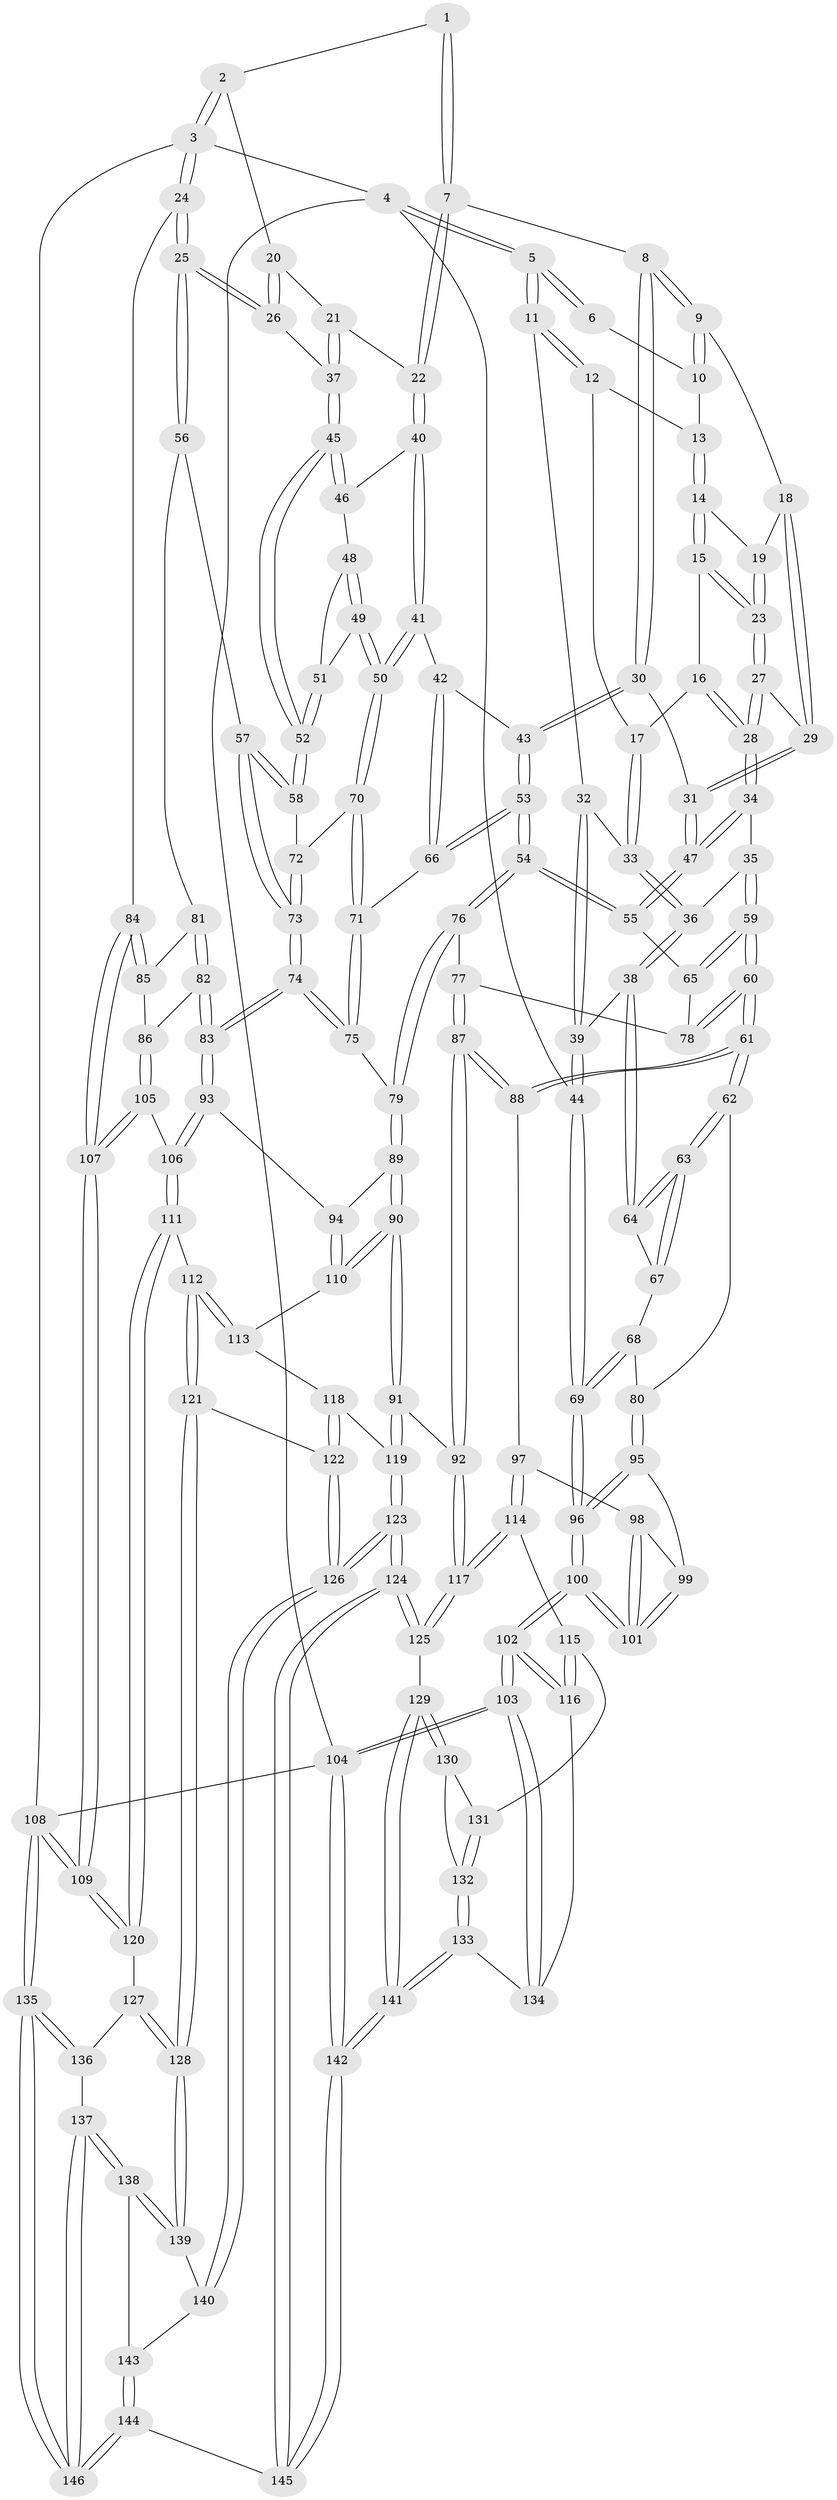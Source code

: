 // Generated by graph-tools (version 1.1) at 2025/38/03/09/25 02:38:49]
// undirected, 146 vertices, 362 edges
graph export_dot {
graph [start="1"]
  node [color=gray90,style=filled];
  1 [pos="+0.5585917851043662+0"];
  2 [pos="+0.8325165134691639+0"];
  3 [pos="+1+0"];
  4 [pos="+0+0"];
  5 [pos="+0+0"];
  6 [pos="+0.41012277811279724+0"];
  7 [pos="+0.54064119940581+0.106006305077903"];
  8 [pos="+0.5264401819342202+0.11468508615010002"];
  9 [pos="+0.41606332284493147+0.04039646132201044"];
  10 [pos="+0.3996664843896542+0"];
  11 [pos="+0+0"];
  12 [pos="+0.2782804509914981+0.04411798632873335"];
  13 [pos="+0.2867455125471632+0.04939660240536918"];
  14 [pos="+0.2907321573699649+0.06192140980435183"];
  15 [pos="+0.2746739195616262+0.09203169323950972"];
  16 [pos="+0.2690695748658539+0.09894547832546015"];
  17 [pos="+0.21576884600178778+0.10726074178521541"];
  18 [pos="+0.3857230790199089+0.07885666451506662"];
  19 [pos="+0.3139568495883896+0.07661966345148616"];
  20 [pos="+0.8109710758570766+0"];
  21 [pos="+0.7266403653116442+0.06388470044592251"];
  22 [pos="+0.6991382345811991+0.09709193723616708"];
  23 [pos="+0.31497152528983763+0.11961951363837194"];
  24 [pos="+1+0.24580199787465123"];
  25 [pos="+1+0.2468816932590189"];
  26 [pos="+0.9088526686823688+0.202806519162692"];
  27 [pos="+0.3290581243869841+0.17526037792701432"];
  28 [pos="+0.30474761953258483+0.19008690971704803"];
  29 [pos="+0.3643138325649631+0.1647372862109255"];
  30 [pos="+0.49936190336880953+0.19541423726231477"];
  31 [pos="+0.45185775022813335+0.20786794458725918"];
  32 [pos="+0.06714317909385618+0.005090466636518557"];
  33 [pos="+0.1635137793074738+0.12103556289092432"];
  34 [pos="+0.2775160156556634+0.21704026809891355"];
  35 [pos="+0.25591576428314294+0.22470789302490896"];
  36 [pos="+0.19927172264863385+0.2058833885401685"];
  37 [pos="+0.8983177954244255+0.2032999194712319"];
  38 [pos="+0.12687054786402957+0.2686852252238013"];
  39 [pos="+0.08464678826180723+0.2654188523660611"];
  40 [pos="+0.698003244632704+0.1701509692809618"];
  41 [pos="+0.6181876550170523+0.26800941522301897"];
  42 [pos="+0.606908420643724+0.2659764111824092"];
  43 [pos="+0.5382326039143652+0.2432994032941152"];
  44 [pos="+0+0.3185736583314659"];
  45 [pos="+0.8298607491107641+0.24843566021337565"];
  46 [pos="+0.7324767538778443+0.20955977661831518"];
  47 [pos="+0.3953833404633133+0.30538121166504056"];
  48 [pos="+0.7325185134212344+0.2291202967902486"];
  49 [pos="+0.6949875185689561+0.31643947945474316"];
  50 [pos="+0.6534269361336883+0.33121957261729446"];
  51 [pos="+0.7533733868567407+0.31077099642475214"];
  52 [pos="+0.8021797815346924+0.3290104196138335"];
  53 [pos="+0.4882557343130064+0.36747395322023835"];
  54 [pos="+0.4831115187483562+0.3717859184163743"];
  55 [pos="+0.39633257493920876+0.324855181259207"];
  56 [pos="+0.8512035632870614+0.3897115512121734"];
  57 [pos="+0.8261840226619797+0.3700444534934058"];
  58 [pos="+0.8073806311429701+0.34547231789472904"];
  59 [pos="+0.26623206501280133+0.4128903671266752"];
  60 [pos="+0.26525881081543007+0.4144848121094281"];
  61 [pos="+0.24513266095639563+0.4403522382029637"];
  62 [pos="+0.23023536967633915+0.43744319771761436"];
  63 [pos="+0.17678094538127745+0.38687012251889136"];
  64 [pos="+0.14203556754726568+0.3196173612053519"];
  65 [pos="+0.3448731336162381+0.36888564630264514"];
  66 [pos="+0.5443422684489155+0.3645930263685955"];
  67 [pos="+0.03457196673398687+0.3850989773306732"];
  68 [pos="+0.023489918461011887+0.3867031051396155"];
  69 [pos="+0+0.320486586025353"];
  70 [pos="+0.6530807901062966+0.33715167570025684"];
  71 [pos="+0.6164817040183725+0.38312748089998827"];
  72 [pos="+0.7059050374235976+0.38792623278212873"];
  73 [pos="+0.7182583295139897+0.4430320948547314"];
  74 [pos="+0.7128810299985113+0.4839055750620959"];
  75 [pos="+0.6064174828367367+0.45637657154435946"];
  76 [pos="+0.48403311155173034+0.43610588393881633"];
  77 [pos="+0.4641584017418398+0.458426659354285"];
  78 [pos="+0.44499767977082166+0.44952762018279013"];
  79 [pos="+0.5897643688828959+0.4676583194087398"];
  80 [pos="+0.12072017302603068+0.48161690619247355"];
  81 [pos="+0.8504720744886535+0.4331255037133811"];
  82 [pos="+0.8417770689890146+0.45843666565833247"];
  83 [pos="+0.7387232968586368+0.5209307989199458"];
  84 [pos="+1+0.3729546490782691"];
  85 [pos="+0.9550788850557487+0.4651844650636303"];
  86 [pos="+0.9017300609476624+0.5425180120260235"];
  87 [pos="+0.3964516563431868+0.6341373371515502"];
  88 [pos="+0.2827769169027726+0.5340552209876057"];
  89 [pos="+0.5772196318859307+0.5598733738711961"];
  90 [pos="+0.5174785533744239+0.6262868127429158"];
  91 [pos="+0.4553308493395554+0.6655746830440178"];
  92 [pos="+0.4055002692469157+0.6542631816685847"];
  93 [pos="+0.7368913518825924+0.5565842108860326"];
  94 [pos="+0.7136283773811222+0.5682015980270855"];
  95 [pos="+0.09982320104928624+0.5060540043567677"];
  96 [pos="+0+0.38401011833186177"];
  97 [pos="+0.15328121838519917+0.6155101785874294"];
  98 [pos="+0.1459510993462974+0.6106310779957576"];
  99 [pos="+0.09506734572674387+0.5194421319507134"];
  100 [pos="+0+0.6843876470248293"];
  101 [pos="+0+0.6134957586318355"];
  102 [pos="+0+0.7720149500932774"];
  103 [pos="+0+1"];
  104 [pos="+0+1"];
  105 [pos="+0.9164370055365566+0.6181711897330935"];
  106 [pos="+0.832547194194745+0.6582764476313245"];
  107 [pos="+1+0.6503015330184897"];
  108 [pos="+1+1"];
  109 [pos="+1+0.7648638134706669"];
  110 [pos="+0.6635802313242215+0.6403497581087022"];
  111 [pos="+0.8313962825305476+0.6615195856378557"];
  112 [pos="+0.7681572837197542+0.760984835241064"];
  113 [pos="+0.6675070749472906+0.659917343724"];
  114 [pos="+0.14690147831065123+0.7586262565723779"];
  115 [pos="+0.09395056630440758+0.775157350287876"];
  116 [pos="+0.04324461005172145+0.7811249584574183"];
  117 [pos="+0.2955514470556862+0.7885533778350813"];
  118 [pos="+0.585520486479263+0.750745582885996"];
  119 [pos="+0.49519757659712677+0.7075186214204758"];
  120 [pos="+0.9680052025120987+0.8167052781040784"];
  121 [pos="+0.7547073151404402+0.8034819830753341"];
  122 [pos="+0.6707199537818053+0.820374948275375"];
  123 [pos="+0.5076168728217081+1"];
  124 [pos="+0.47873475119978565+1"];
  125 [pos="+0.3069064157142084+0.8547923209673138"];
  126 [pos="+0.5978436248133888+0.9363060254758645"];
  127 [pos="+0.910833075112757+0.8475007395845403"];
  128 [pos="+0.7867509286968611+0.8388904114039665"];
  129 [pos="+0.2537873119464885+0.9018692625022546"];
  130 [pos="+0.17794082497272984+0.9104085070088193"];
  131 [pos="+0.13782594450667957+0.8838966388993582"];
  132 [pos="+0.13512369496005824+0.9406186113825842"];
  133 [pos="+0.1336778704618065+0.9432823524659261"];
  134 [pos="+0.10818319263850798+0.9341853551454337"];
  135 [pos="+1+1"];
  136 [pos="+0.9175671487459356+0.8868971285164247"];
  137 [pos="+0.8314004736203751+1"];
  138 [pos="+0.803128780589902+0.9424584305435707"];
  139 [pos="+0.7928806808395438+0.9051209772877017"];
  140 [pos="+0.7000222197211498+0.9593338105149526"];
  141 [pos="+0.16898897270753876+1"];
  142 [pos="+0.1127586042651188+1"];
  143 [pos="+0.7159030926316924+0.9787993167200012"];
  144 [pos="+0.7232698686239677+1"];
  145 [pos="+0.480032548284729+1"];
  146 [pos="+0.9522300647407096+1"];
  1 -- 2;
  1 -- 7;
  1 -- 7;
  2 -- 3;
  2 -- 3;
  2 -- 20;
  3 -- 4;
  3 -- 24;
  3 -- 24;
  3 -- 108;
  4 -- 5;
  4 -- 5;
  4 -- 44;
  4 -- 104;
  5 -- 6;
  5 -- 6;
  5 -- 11;
  5 -- 11;
  6 -- 10;
  7 -- 8;
  7 -- 22;
  7 -- 22;
  8 -- 9;
  8 -- 9;
  8 -- 30;
  8 -- 30;
  9 -- 10;
  9 -- 10;
  9 -- 18;
  10 -- 13;
  11 -- 12;
  11 -- 12;
  11 -- 32;
  12 -- 13;
  12 -- 17;
  13 -- 14;
  13 -- 14;
  14 -- 15;
  14 -- 15;
  14 -- 19;
  15 -- 16;
  15 -- 23;
  15 -- 23;
  16 -- 17;
  16 -- 28;
  16 -- 28;
  17 -- 33;
  17 -- 33;
  18 -- 19;
  18 -- 29;
  18 -- 29;
  19 -- 23;
  19 -- 23;
  20 -- 21;
  20 -- 26;
  20 -- 26;
  21 -- 22;
  21 -- 37;
  21 -- 37;
  22 -- 40;
  22 -- 40;
  23 -- 27;
  23 -- 27;
  24 -- 25;
  24 -- 25;
  24 -- 84;
  25 -- 26;
  25 -- 26;
  25 -- 56;
  25 -- 56;
  26 -- 37;
  27 -- 28;
  27 -- 28;
  27 -- 29;
  28 -- 34;
  28 -- 34;
  29 -- 31;
  29 -- 31;
  30 -- 31;
  30 -- 43;
  30 -- 43;
  31 -- 47;
  31 -- 47;
  32 -- 33;
  32 -- 39;
  32 -- 39;
  33 -- 36;
  33 -- 36;
  34 -- 35;
  34 -- 47;
  34 -- 47;
  35 -- 36;
  35 -- 59;
  35 -- 59;
  36 -- 38;
  36 -- 38;
  37 -- 45;
  37 -- 45;
  38 -- 39;
  38 -- 64;
  38 -- 64;
  39 -- 44;
  39 -- 44;
  40 -- 41;
  40 -- 41;
  40 -- 46;
  41 -- 42;
  41 -- 50;
  41 -- 50;
  42 -- 43;
  42 -- 66;
  42 -- 66;
  43 -- 53;
  43 -- 53;
  44 -- 69;
  44 -- 69;
  45 -- 46;
  45 -- 46;
  45 -- 52;
  45 -- 52;
  46 -- 48;
  47 -- 55;
  47 -- 55;
  48 -- 49;
  48 -- 49;
  48 -- 51;
  49 -- 50;
  49 -- 50;
  49 -- 51;
  50 -- 70;
  50 -- 70;
  51 -- 52;
  51 -- 52;
  52 -- 58;
  52 -- 58;
  53 -- 54;
  53 -- 54;
  53 -- 66;
  53 -- 66;
  54 -- 55;
  54 -- 55;
  54 -- 76;
  54 -- 76;
  55 -- 65;
  56 -- 57;
  56 -- 81;
  57 -- 58;
  57 -- 58;
  57 -- 73;
  57 -- 73;
  58 -- 72;
  59 -- 60;
  59 -- 60;
  59 -- 65;
  59 -- 65;
  60 -- 61;
  60 -- 61;
  60 -- 78;
  60 -- 78;
  61 -- 62;
  61 -- 62;
  61 -- 88;
  61 -- 88;
  62 -- 63;
  62 -- 63;
  62 -- 80;
  63 -- 64;
  63 -- 64;
  63 -- 67;
  63 -- 67;
  64 -- 67;
  65 -- 78;
  66 -- 71;
  67 -- 68;
  68 -- 69;
  68 -- 69;
  68 -- 80;
  69 -- 96;
  69 -- 96;
  70 -- 71;
  70 -- 71;
  70 -- 72;
  71 -- 75;
  71 -- 75;
  72 -- 73;
  72 -- 73;
  73 -- 74;
  73 -- 74;
  74 -- 75;
  74 -- 75;
  74 -- 83;
  74 -- 83;
  75 -- 79;
  76 -- 77;
  76 -- 79;
  76 -- 79;
  77 -- 78;
  77 -- 87;
  77 -- 87;
  79 -- 89;
  79 -- 89;
  80 -- 95;
  80 -- 95;
  81 -- 82;
  81 -- 82;
  81 -- 85;
  82 -- 83;
  82 -- 83;
  82 -- 86;
  83 -- 93;
  83 -- 93;
  84 -- 85;
  84 -- 85;
  84 -- 107;
  84 -- 107;
  85 -- 86;
  86 -- 105;
  86 -- 105;
  87 -- 88;
  87 -- 88;
  87 -- 92;
  87 -- 92;
  88 -- 97;
  89 -- 90;
  89 -- 90;
  89 -- 94;
  90 -- 91;
  90 -- 91;
  90 -- 110;
  90 -- 110;
  91 -- 92;
  91 -- 119;
  91 -- 119;
  92 -- 117;
  92 -- 117;
  93 -- 94;
  93 -- 106;
  93 -- 106;
  94 -- 110;
  94 -- 110;
  95 -- 96;
  95 -- 96;
  95 -- 99;
  96 -- 100;
  96 -- 100;
  97 -- 98;
  97 -- 114;
  97 -- 114;
  98 -- 99;
  98 -- 101;
  98 -- 101;
  99 -- 101;
  99 -- 101;
  100 -- 101;
  100 -- 101;
  100 -- 102;
  100 -- 102;
  102 -- 103;
  102 -- 103;
  102 -- 116;
  102 -- 116;
  103 -- 104;
  103 -- 104;
  103 -- 134;
  103 -- 134;
  104 -- 142;
  104 -- 142;
  104 -- 108;
  105 -- 106;
  105 -- 107;
  105 -- 107;
  106 -- 111;
  106 -- 111;
  107 -- 109;
  107 -- 109;
  108 -- 109;
  108 -- 109;
  108 -- 135;
  108 -- 135;
  109 -- 120;
  109 -- 120;
  110 -- 113;
  111 -- 112;
  111 -- 120;
  111 -- 120;
  112 -- 113;
  112 -- 113;
  112 -- 121;
  112 -- 121;
  113 -- 118;
  114 -- 115;
  114 -- 117;
  114 -- 117;
  115 -- 116;
  115 -- 116;
  115 -- 131;
  116 -- 134;
  117 -- 125;
  117 -- 125;
  118 -- 119;
  118 -- 122;
  118 -- 122;
  119 -- 123;
  119 -- 123;
  120 -- 127;
  121 -- 122;
  121 -- 128;
  121 -- 128;
  122 -- 126;
  122 -- 126;
  123 -- 124;
  123 -- 124;
  123 -- 126;
  123 -- 126;
  124 -- 125;
  124 -- 125;
  124 -- 145;
  124 -- 145;
  125 -- 129;
  126 -- 140;
  126 -- 140;
  127 -- 128;
  127 -- 128;
  127 -- 136;
  128 -- 139;
  128 -- 139;
  129 -- 130;
  129 -- 130;
  129 -- 141;
  129 -- 141;
  130 -- 131;
  130 -- 132;
  131 -- 132;
  131 -- 132;
  132 -- 133;
  132 -- 133;
  133 -- 134;
  133 -- 141;
  133 -- 141;
  135 -- 136;
  135 -- 136;
  135 -- 146;
  135 -- 146;
  136 -- 137;
  137 -- 138;
  137 -- 138;
  137 -- 146;
  137 -- 146;
  138 -- 139;
  138 -- 139;
  138 -- 143;
  139 -- 140;
  140 -- 143;
  141 -- 142;
  141 -- 142;
  142 -- 145;
  142 -- 145;
  143 -- 144;
  143 -- 144;
  144 -- 145;
  144 -- 146;
  144 -- 146;
}
